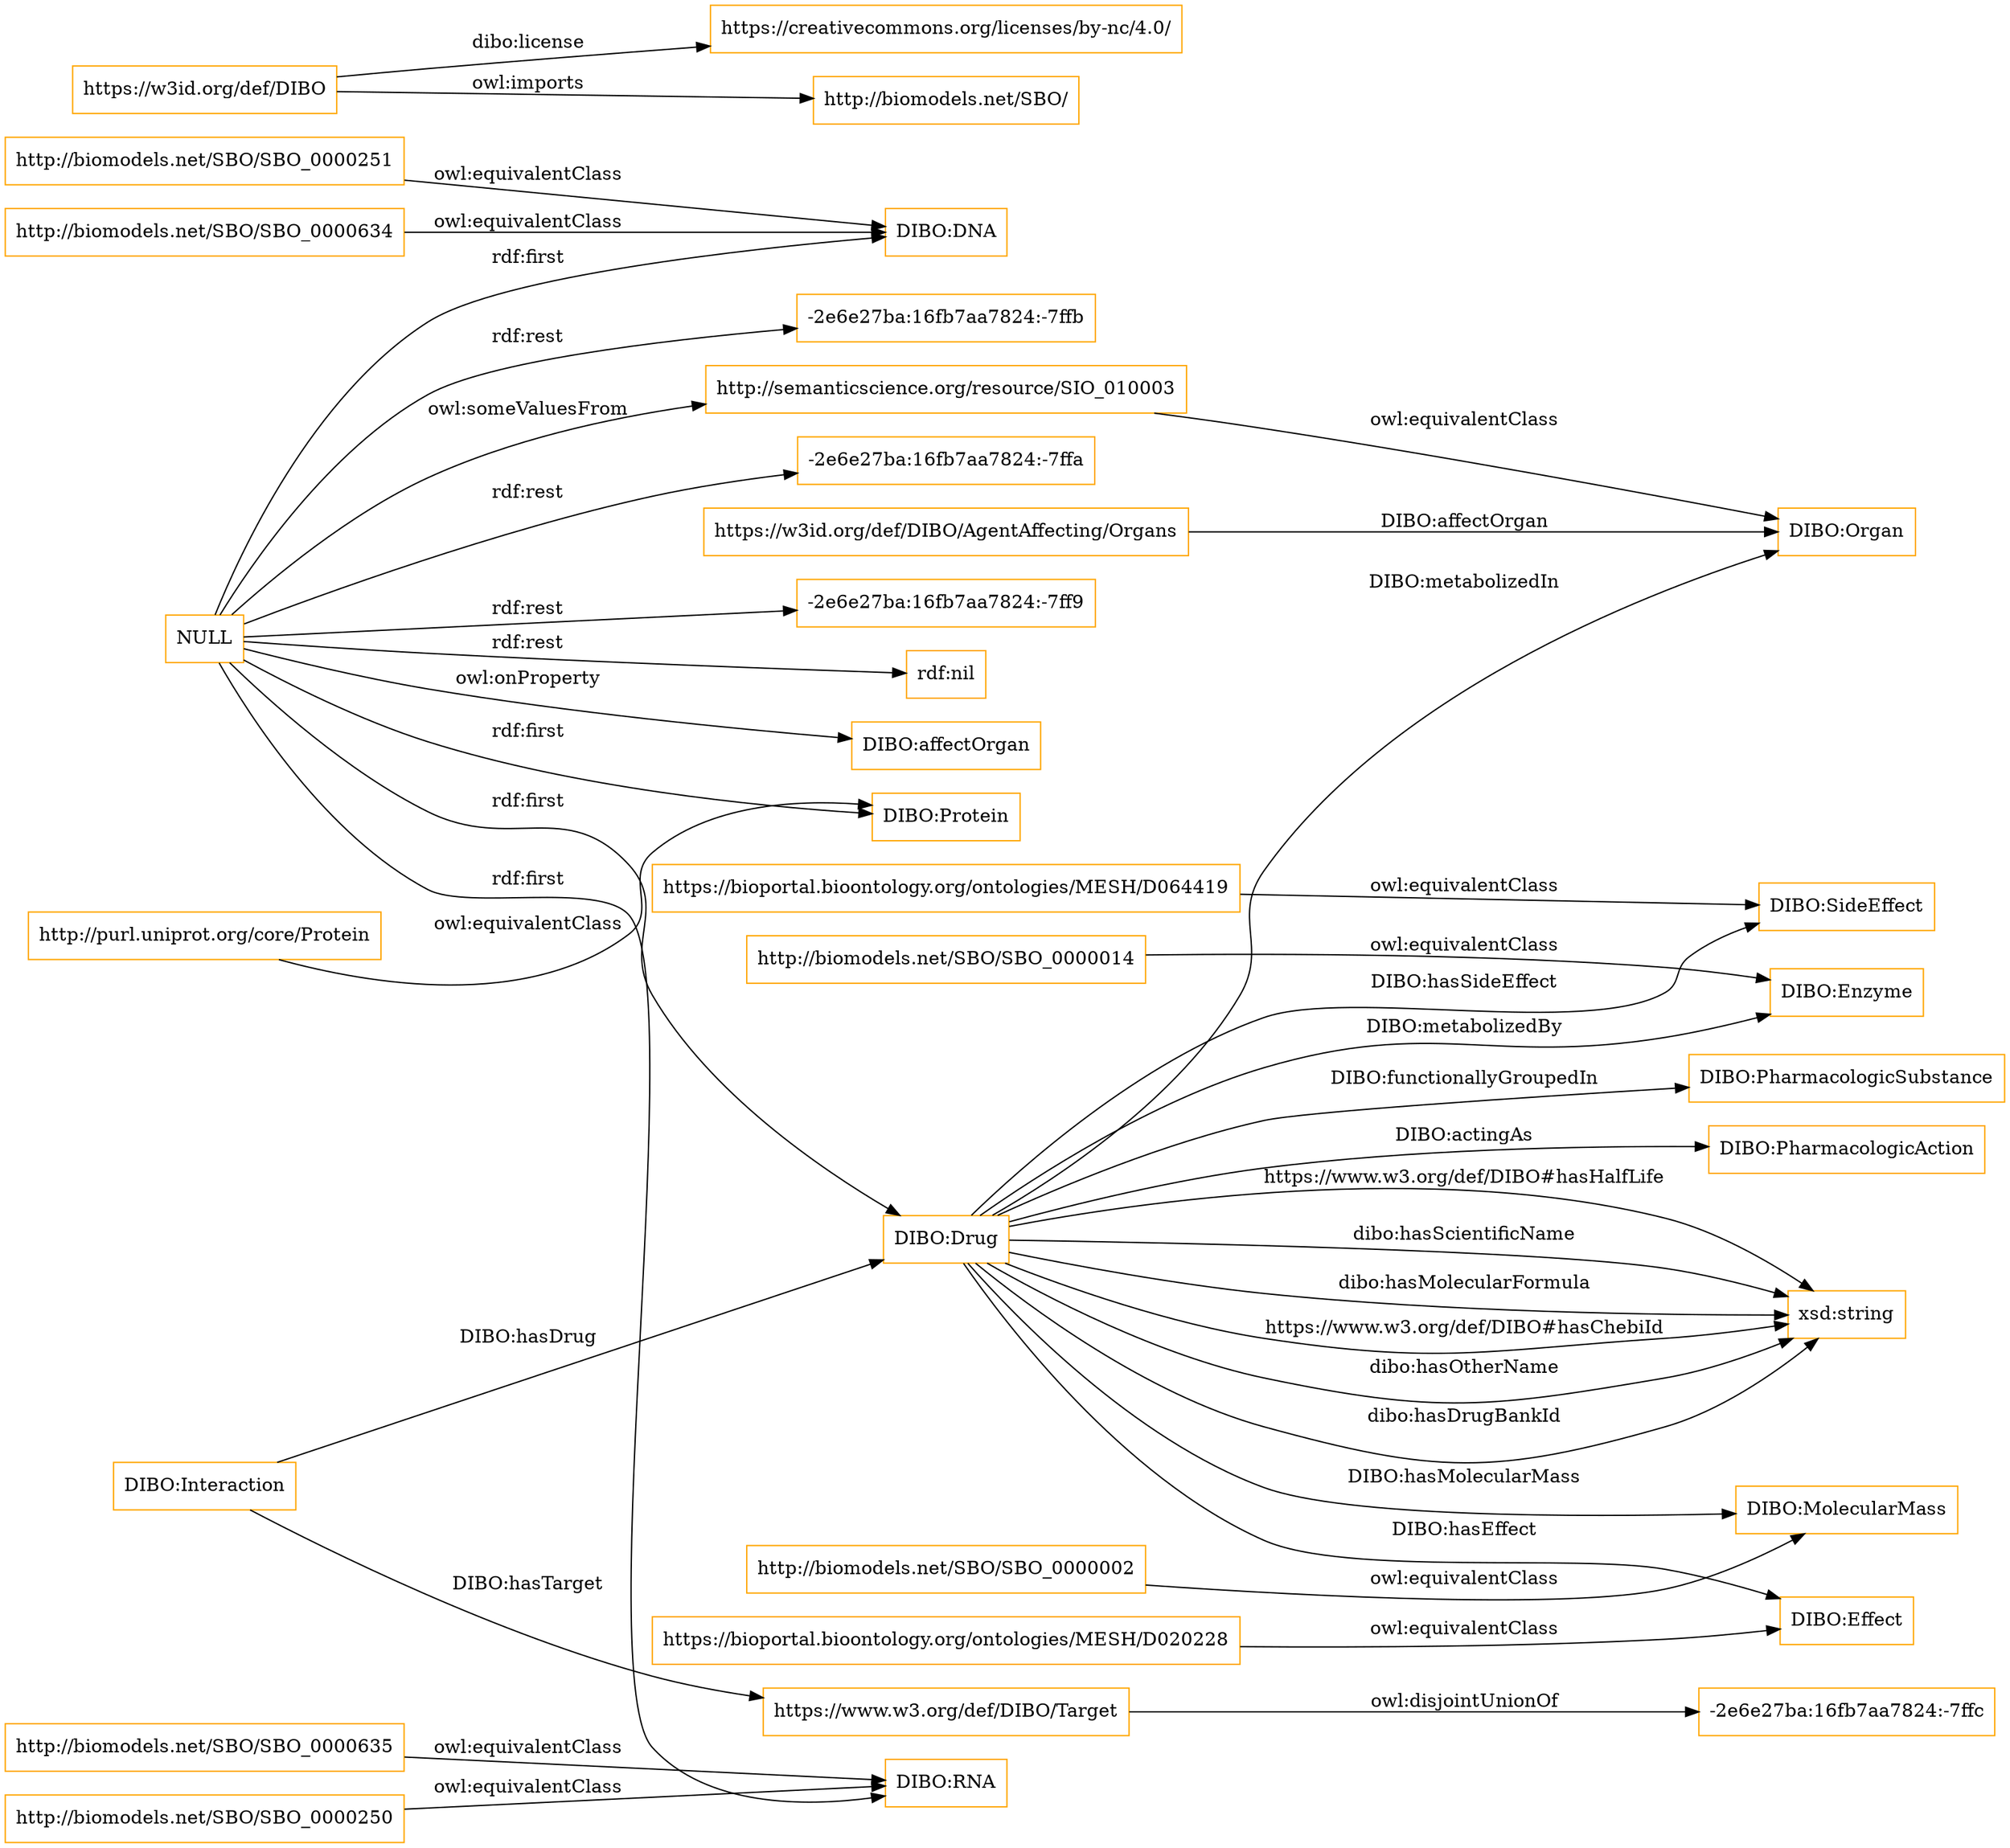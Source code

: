 digraph ar2dtool_diagram { 
rankdir=LR;
size="1501"
node [shape = rectangle, color="orange"]; "DIBO:DNA" "DIBO:Drug" "DIBO:SideEffect" "DIBO:PharmacologicSubstance" "DIBO:Effect" "http://semanticscience.org/resource/SIO_010003" "https://w3id.org/def/DIBO/AgentAffecting/Organs" "https://www.w3.org/def/DIBO/Target" "DIBO:PharmacologicAction" "DIBO:RNA" "DIBO:Interaction" "DIBO:MolecularMass" "DIBO:Organ" "DIBO:Enzyme" "https://bioportal.bioontology.org/ontologies/MESH/D020228" "https://bioportal.bioontology.org/ontologies/MESH/D064419" "http://purl.uniprot.org/core/Protein" "DIBO:Protein" ; /*classes style*/
	"https://bioportal.bioontology.org/ontologies/MESH/D020228" -> "DIBO:Effect" [ label = "owl:equivalentClass" ];
	"http://biomodels.net/SBO/SBO_0000635" -> "DIBO:RNA" [ label = "owl:equivalentClass" ];
	"http://biomodels.net/SBO/SBO_0000251" -> "DIBO:DNA" [ label = "owl:equivalentClass" ];
	"http://biomodels.net/SBO/SBO_0000634" -> "DIBO:DNA" [ label = "owl:equivalentClass" ];
	"http://biomodels.net/SBO/SBO_0000250" -> "DIBO:RNA" [ label = "owl:equivalentClass" ];
	"http://biomodels.net/SBO/SBO_0000014" -> "DIBO:Enzyme" [ label = "owl:equivalentClass" ];
	"https://w3id.org/def/DIBO" -> "https://creativecommons.org/licenses/by-nc/4.0/" [ label = "dibo:license" ];
	"https://w3id.org/def/DIBO" -> "http://biomodels.net/SBO/" [ label = "owl:imports" ];
	"http://purl.uniprot.org/core/Protein" -> "DIBO:Protein" [ label = "owl:equivalentClass" ];
	"https://www.w3.org/def/DIBO/Target" -> "-2e6e27ba:16fb7aa7824:-7ffc" [ label = "owl:disjointUnionOf" ];
	"http://biomodels.net/SBO/SBO_0000002" -> "DIBO:MolecularMass" [ label = "owl:equivalentClass" ];
	"http://semanticscience.org/resource/SIO_010003" -> "DIBO:Organ" [ label = "owl:equivalentClass" ];
	"https://bioportal.bioontology.org/ontologies/MESH/D064419" -> "DIBO:SideEffect" [ label = "owl:equivalentClass" ];
	"NULL" -> "-2e6e27ba:16fb7aa7824:-7ffb" [ label = "rdf:rest" ];
	"NULL" -> "http://semanticscience.org/resource/SIO_010003" [ label = "owl:someValuesFrom" ];
	"NULL" -> "DIBO:Drug" [ label = "rdf:first" ];
	"NULL" -> "DIBO:Protein" [ label = "rdf:first" ];
	"NULL" -> "-2e6e27ba:16fb7aa7824:-7ffa" [ label = "rdf:rest" ];
	"NULL" -> "DIBO:DNA" [ label = "rdf:first" ];
	"NULL" -> "-2e6e27ba:16fb7aa7824:-7ff9" [ label = "rdf:rest" ];
	"NULL" -> "rdf:nil" [ label = "rdf:rest" ];
	"NULL" -> "DIBO:RNA" [ label = "rdf:first" ];
	"NULL" -> "DIBO:affectOrgan" [ label = "owl:onProperty" ];
	"DIBO:Drug" -> "xsd:string" [ label = "https://www.w3.org/def/DIBO#hasHalfLife" ];
	"DIBO:Drug" -> "xsd:string" [ label = "dibo:hasScientificName" ];
	"DIBO:Drug" -> "xsd:string" [ label = "dibo:hasMolecularFormula" ];
	"DIBO:Drug" -> "DIBO:PharmacologicSubstance" [ label = "DIBO:functionallyGroupedIn" ];
	"DIBO:Drug" -> "DIBO:PharmacologicAction" [ label = "DIBO:actingAs" ];
	"DIBO:Interaction" -> "DIBO:Drug" [ label = "DIBO:hasDrug" ];
	"https://w3id.org/def/DIBO/AgentAffecting/Organs" -> "DIBO:Organ" [ label = "DIBO:affectOrgan" ];
	"DIBO:Drug" -> "DIBO:MolecularMass" [ label = "DIBO:hasMolecularMass" ];
	"DIBO:Drug" -> "DIBO:Enzyme" [ label = "DIBO:metabolizedBy" ];
	"DIBO:Drug" -> "DIBO:Effect" [ label = "DIBO:hasEffect" ];
	"DIBO:Drug" -> "xsd:string" [ label = "https://www.w3.org/def/DIBO#hasChebiId" ];
	"DIBO:Drug" -> "DIBO:SideEffect" [ label = "DIBO:hasSideEffect" ];
	"DIBO:Drug" -> "xsd:string" [ label = "dibo:hasOtherName" ];
	"DIBO:Drug" -> "xsd:string" [ label = "dibo:hasDrugBankId" ];
	"DIBO:Interaction" -> "https://www.w3.org/def/DIBO/Target" [ label = "DIBO:hasTarget" ];
	"DIBO:Drug" -> "DIBO:Organ" [ label = "DIBO:metabolizedIn" ];

}
